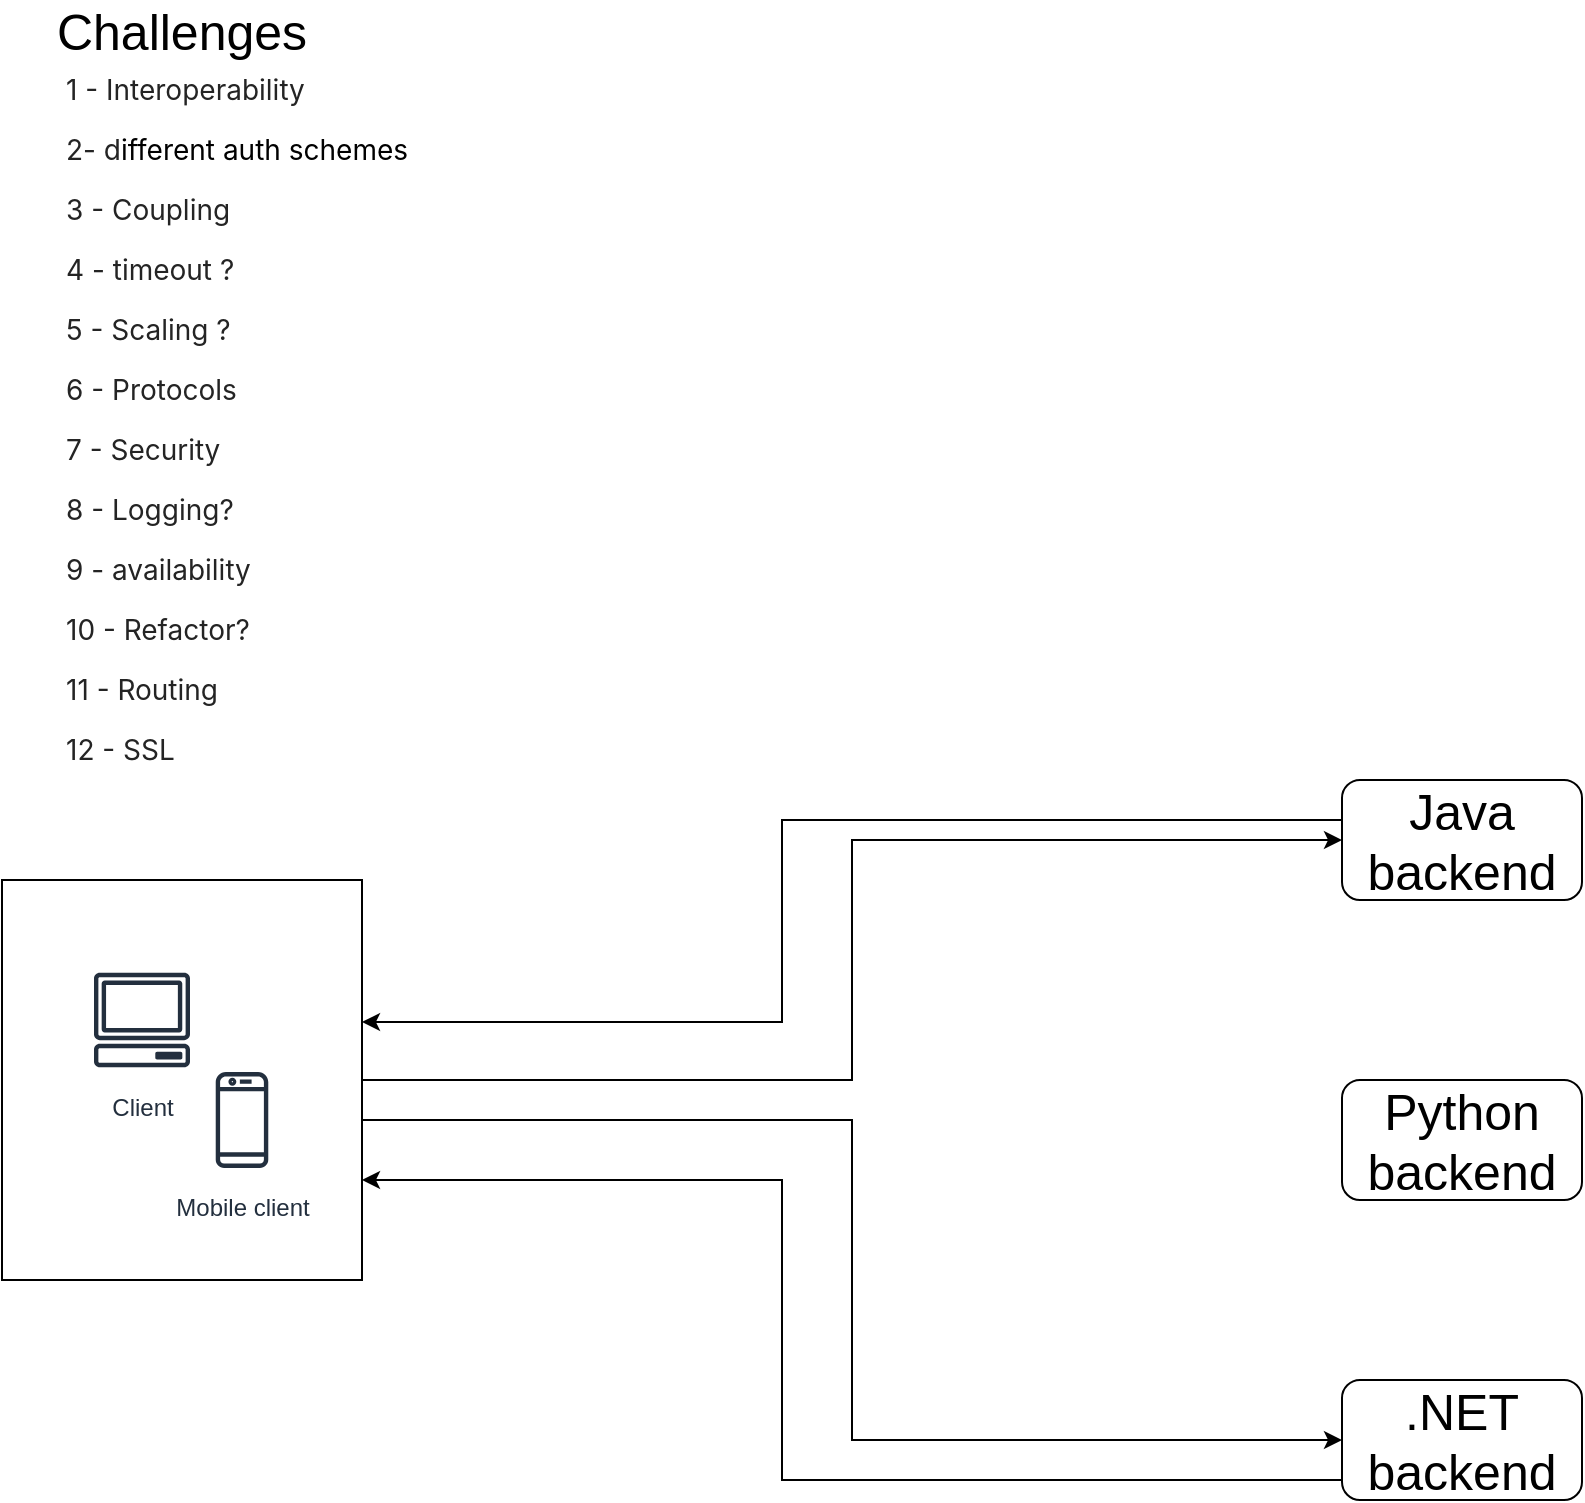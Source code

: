 <mxfile pages="6">
    <diagram id="n_CkvLJpwS5fgJJ462_s" name="Page-1">
        <mxGraphModel dx="1066" dy="1712" grid="1" gridSize="10" guides="1" tooltips="1" connect="1" arrows="1" fold="1" page="1" pageScale="1" pageWidth="850" pageHeight="1100" math="0" shadow="0">
            <root>
                <mxCell id="0"/>
                <mxCell id="1" parent="0"/>
                <mxCell id="RgC7e9XU-hddSOGAYbeP-3" style="edgeStyle=orthogonalEdgeStyle;rounded=0;orthogonalLoop=1;jettySize=auto;html=1;fontSize=25;" parent="1" source="vNuJrk4g4Ktshs3_nOTP-4" target="RgC7e9XU-hddSOGAYbeP-1" edge="1">
                    <mxGeometry relative="1" as="geometry">
                        <mxPoint x="670" y="330" as="targetPoint"/>
                    </mxGeometry>
                </mxCell>
                <mxCell id="RgC7e9XU-hddSOGAYbeP-4" style="edgeStyle=orthogonalEdgeStyle;rounded=0;orthogonalLoop=1;jettySize=auto;html=1;entryX=0;entryY=0.5;entryDx=0;entryDy=0;fontSize=25;" parent="1" source="vNuJrk4g4Ktshs3_nOTP-4" target="RgC7e9XU-hddSOGAYbeP-2" edge="1">
                    <mxGeometry relative="1" as="geometry">
                        <Array as="points">
                            <mxPoint x="435" y="470"/>
                            <mxPoint x="435" y="630"/>
                        </Array>
                    </mxGeometry>
                </mxCell>
                <mxCell id="vNuJrk4g4Ktshs3_nOTP-4" value="" style="rounded=0;whiteSpace=wrap;html=1;fontSize=20;" parent="1" vertex="1">
                    <mxGeometry x="10" y="350" width="180" height="200" as="geometry"/>
                </mxCell>
                <mxCell id="7guBYv3pXB49Cvr9zloR-1" value="Mobile client" style="sketch=0;outlineConnect=0;fontColor=#232F3E;gradientColor=none;strokeColor=#232F3E;fillColor=#ffffff;dashed=0;verticalLabelPosition=bottom;verticalAlign=top;align=center;html=1;fontSize=12;fontStyle=0;aspect=fixed;shape=mxgraph.aws4.resourceIcon;resIcon=mxgraph.aws4.mobile_client;" parent="1" vertex="1">
                    <mxGeometry x="100" y="440" width="60" height="60" as="geometry"/>
                </mxCell>
                <mxCell id="7guBYv3pXB49Cvr9zloR-2" value="Client" style="sketch=0;outlineConnect=0;fontColor=#232F3E;gradientColor=none;strokeColor=#232F3E;fillColor=#ffffff;dashed=0;verticalLabelPosition=bottom;verticalAlign=top;align=center;html=1;fontSize=12;fontStyle=0;aspect=fixed;shape=mxgraph.aws4.resourceIcon;resIcon=mxgraph.aws4.client;" parent="1" vertex="1">
                    <mxGeometry x="50" y="390" width="60" height="60" as="geometry"/>
                </mxCell>
                <mxCell id="RgC7e9XU-hddSOGAYbeP-5" style="edgeStyle=orthogonalEdgeStyle;rounded=0;orthogonalLoop=1;jettySize=auto;html=1;entryX=1;entryY=0.355;entryDx=0;entryDy=0;entryPerimeter=0;fontSize=25;" parent="1" source="RgC7e9XU-hddSOGAYbeP-1" target="vNuJrk4g4Ktshs3_nOTP-4" edge="1">
                    <mxGeometry relative="1" as="geometry">
                        <Array as="points">
                            <mxPoint x="400" y="320"/>
                            <mxPoint x="400" y="421"/>
                        </Array>
                    </mxGeometry>
                </mxCell>
                <mxCell id="RgC7e9XU-hddSOGAYbeP-1" value="&lt;font style=&quot;font-size: 25px;&quot;&gt;Java&lt;br&gt;backend&lt;/font&gt;" style="rounded=1;whiteSpace=wrap;html=1;" parent="1" vertex="1">
                    <mxGeometry x="680" y="300" width="120" height="60" as="geometry"/>
                </mxCell>
                <mxCell id="RgC7e9XU-hddSOGAYbeP-6" style="edgeStyle=orthogonalEdgeStyle;rounded=0;orthogonalLoop=1;jettySize=auto;html=1;entryX=1;entryY=0.75;entryDx=0;entryDy=0;fontSize=25;" parent="1" source="RgC7e9XU-hddSOGAYbeP-2" target="vNuJrk4g4Ktshs3_nOTP-4" edge="1">
                    <mxGeometry relative="1" as="geometry">
                        <Array as="points">
                            <mxPoint x="400" y="650"/>
                            <mxPoint x="400" y="500"/>
                        </Array>
                    </mxGeometry>
                </mxCell>
                <mxCell id="RgC7e9XU-hddSOGAYbeP-2" value="&lt;font style=&quot;font-size: 25px;&quot;&gt;.NET&lt;br&gt;backend&lt;/font&gt;" style="rounded=1;whiteSpace=wrap;html=1;" parent="1" vertex="1">
                    <mxGeometry x="680" y="600" width="120" height="60" as="geometry"/>
                </mxCell>
                <mxCell id="RgC7e9XU-hddSOGAYbeP-7" value="&lt;span style=&quot;color: rgb(36, 36, 36); font-family: -apple-system, BlinkMacSystemFont, &amp;quot;Segoe UI&amp;quot;, system-ui, &amp;quot;Apple Color Emoji&amp;quot;, &amp;quot;Segoe UI Emoji&amp;quot;, &amp;quot;Segoe UI Web&amp;quot;, sans-serif; font-size: 14px; background-color: rgb(255, 255, 255);&quot;&gt;1 - Interoperability&lt;br&gt;2- d&lt;/span&gt;&lt;span style=&quot;background-color: initial; font-family: -apple-system, BlinkMacSystemFont, &amp;quot;Segoe UI&amp;quot;, system-ui, &amp;quot;Apple Color Emoji&amp;quot;, &amp;quot;Segoe UI Emoji&amp;quot;, &amp;quot;Segoe UI Web&amp;quot;, sans-serif; font-size: 14px;&quot;&gt;ifferent auth schemes&amp;nbsp;&lt;br&gt;&lt;/span&gt;&lt;span style=&quot;color: rgb(36, 36, 36); font-family: -apple-system, BlinkMacSystemFont, &amp;quot;Segoe UI&amp;quot;, system-ui, &amp;quot;Apple Color Emoji&amp;quot;, &amp;quot;Segoe UI Emoji&amp;quot;, &amp;quot;Segoe UI Web&amp;quot;, sans-serif; font-size: 14px; background-color: rgb(255, 255, 255);&quot;&gt;3 - Coupling&lt;br&gt;4 - timeout ?&lt;br&gt;5 - Scaling ?&lt;br&gt;6 - Protocols&lt;br&gt;7 - Security&lt;br&gt;8 - Logging?&lt;br&gt;9 - availability&lt;br&gt;10 - Refactor?&lt;br&gt;11 - Routing&lt;br&gt;12 - SSL&amp;nbsp;&lt;br&gt;&lt;br&gt;&lt;/span&gt;" style="text;html=1;strokeColor=none;fillColor=none;align=left;verticalAlign=middle;whiteSpace=wrap;rounded=0;fontSize=25;" parent="1" vertex="1">
                    <mxGeometry x="40" y="-50" width="320" height="360" as="geometry"/>
                </mxCell>
                <mxCell id="RgC7e9XU-hddSOGAYbeP-8" value="Challenges" style="text;html=1;strokeColor=none;fillColor=none;align=center;verticalAlign=middle;whiteSpace=wrap;rounded=0;fontSize=25;" parent="1" vertex="1">
                    <mxGeometry x="70" y="-90" width="60" height="30" as="geometry"/>
                </mxCell>
                <mxCell id="RgC7e9XU-hddSOGAYbeP-9" value="Python&lt;br&gt;backend" style="rounded=1;whiteSpace=wrap;html=1;fontSize=25;" parent="1" vertex="1">
                    <mxGeometry x="680" y="450" width="120" height="60" as="geometry"/>
                </mxCell>
            </root>
        </mxGraphModel>
    </diagram>
    <diagram id="VmC_gWKua4YWhaURCvEe" name="Page-2">
        <mxGraphModel dx="817" dy="612" grid="1" gridSize="10" guides="1" tooltips="1" connect="1" arrows="1" fold="1" page="1" pageScale="1" pageWidth="850" pageHeight="1100" math="0" shadow="0">
            <root>
                <mxCell id="0"/>
                <mxCell id="1" parent="0"/>
                <mxCell id="LUA67IxY6zVVOQO_yjkY-1" style="edgeStyle=orthogonalEdgeStyle;rounded=0;orthogonalLoop=1;jettySize=auto;html=1;entryX=0;entryY=0.5;entryDx=0;entryDy=0;fontSize=25;" parent="1" source="Bya7wkuylD8PptncgJoG-1" target="Bya7wkuylD8PptncgJoG-4" edge="1">
                    <mxGeometry relative="1" as="geometry"/>
                </mxCell>
                <mxCell id="Bya7wkuylD8PptncgJoG-1" value="Client" style="rounded=0;whiteSpace=wrap;html=1;fontSize=25;" parent="1" vertex="1">
                    <mxGeometry x="70" y="410" width="120" height="60" as="geometry"/>
                </mxCell>
                <mxCell id="_ToJbP1sv4KquQ2Vkzzi-6" style="edgeStyle=orthogonalEdgeStyle;rounded=0;orthogonalLoop=1;jettySize=auto;html=1;entryX=1.003;entryY=0.41;entryDx=0;entryDy=0;entryPerimeter=0;fontSize=25;" parent="1" source="Bya7wkuylD8PptncgJoG-2" target="Bya7wkuylD8PptncgJoG-4" edge="1">
                    <mxGeometry relative="1" as="geometry">
                        <Array as="points">
                            <mxPoint x="570" y="350"/>
                            <mxPoint x="570" y="460"/>
                        </Array>
                    </mxGeometry>
                </mxCell>
                <mxCell id="Bya7wkuylD8PptncgJoG-2" value="Service A" style="rounded=1;whiteSpace=wrap;html=1;fontSize=25;" parent="1" vertex="1">
                    <mxGeometry x="650" y="310" width="120" height="60" as="geometry"/>
                </mxCell>
                <mxCell id="yHZay4-oKg_jci_iVTNI-2" style="edgeStyle=orthogonalEdgeStyle;rounded=0;orthogonalLoop=1;jettySize=auto;html=1;entryX=1.023;entryY=0.641;entryDx=0;entryDy=0;entryPerimeter=0;fontSize=25;" parent="1" source="Bya7wkuylD8PptncgJoG-3" target="Bya7wkuylD8PptncgJoG-4" edge="1">
                    <mxGeometry relative="1" as="geometry">
                        <Array as="points">
                            <mxPoint x="610" y="562"/>
                            <mxPoint x="610" y="562"/>
                        </Array>
                    </mxGeometry>
                </mxCell>
                <mxCell id="Bya7wkuylD8PptncgJoG-3" value="Service B" style="rounded=1;whiteSpace=wrap;html=1;fontSize=25;" parent="1" vertex="1">
                    <mxGeometry x="650" y="520" width="120" height="60" as="geometry"/>
                </mxCell>
                <mxCell id="LUA67IxY6zVVOQO_yjkY-4" style="edgeStyle=orthogonalEdgeStyle;rounded=0;orthogonalLoop=1;jettySize=auto;html=1;entryX=0.5;entryY=0;entryDx=0;entryDy=0;fontSize=25;" parent="1" source="Bya7wkuylD8PptncgJoG-4" target="LUA67IxY6zVVOQO_yjkY-3" edge="1">
                    <mxGeometry relative="1" as="geometry"/>
                </mxCell>
                <mxCell id="_ToJbP1sv4KquQ2Vkzzi-1" style="edgeStyle=orthogonalEdgeStyle;rounded=0;orthogonalLoop=1;jettySize=auto;html=1;entryX=0.5;entryY=1;entryDx=0;entryDy=0;fontSize=25;" parent="1" source="Bya7wkuylD8PptncgJoG-4" target="Bya7wkuylD8PptncgJoG-1" edge="1">
                    <mxGeometry relative="1" as="geometry">
                        <Array as="points">
                            <mxPoint x="130" y="540"/>
                        </Array>
                    </mxGeometry>
                </mxCell>
                <mxCell id="_ToJbP1sv4KquQ2Vkzzi-3" style="edgeStyle=orthogonalEdgeStyle;rounded=0;orthogonalLoop=1;jettySize=auto;html=1;entryX=0;entryY=0.5;entryDx=0;entryDy=0;fontSize=25;" parent="1" source="Bya7wkuylD8PptncgJoG-4" target="Bya7wkuylD8PptncgJoG-2" edge="1">
                    <mxGeometry relative="1" as="geometry">
                        <Array as="points">
                            <mxPoint x="560" y="440"/>
                            <mxPoint x="560" y="340"/>
                        </Array>
                    </mxGeometry>
                </mxCell>
                <mxCell id="_ToJbP1sv4KquQ2Vkzzi-4" style="edgeStyle=orthogonalEdgeStyle;rounded=0;orthogonalLoop=1;jettySize=auto;html=1;entryX=0;entryY=0.5;entryDx=0;entryDy=0;fontSize=25;" parent="1" source="Bya7wkuylD8PptncgJoG-4" target="Bya7wkuylD8PptncgJoG-3" edge="1">
                    <mxGeometry relative="1" as="geometry">
                        <Array as="points">
                            <mxPoint x="570" y="520"/>
                            <mxPoint x="570" y="550"/>
                        </Array>
                    </mxGeometry>
                </mxCell>
                <mxCell id="VH2LL-Mo50xLLQnpKled-2" style="edgeStyle=orthogonalEdgeStyle;rounded=0;orthogonalLoop=1;jettySize=auto;html=1;fontSize=25;" parent="1" source="Bya7wkuylD8PptncgJoG-4" target="VH2LL-Mo50xLLQnpKled-1" edge="1">
                    <mxGeometry relative="1" as="geometry"/>
                </mxCell>
                <mxCell id="Bya7wkuylD8PptncgJoG-4" value="" style="rounded=0;whiteSpace=wrap;html=1;fontSize=25;" parent="1" vertex="1">
                    <mxGeometry x="340" y="280" width="150" height="440" as="geometry"/>
                </mxCell>
                <mxCell id="LUA67IxY6zVVOQO_yjkY-2" value="SSL&lt;br&gt;Offloading" style="text;html=1;strokeColor=none;fillColor=none;align=center;verticalAlign=middle;whiteSpace=wrap;rounded=0;fontSize=25;" parent="1" vertex="1">
                    <mxGeometry x="210" y="330" width="60" height="30" as="geometry"/>
                </mxCell>
                <mxCell id="LUA67IxY6zVVOQO_yjkY-3" value="Logging" style="text;html=1;strokeColor=none;fillColor=none;align=center;verticalAlign=middle;whiteSpace=wrap;rounded=0;fontSize=25;" parent="1" vertex="1">
                    <mxGeometry x="250" y="760" width="90" height="30" as="geometry"/>
                </mxCell>
                <mxCell id="_ToJbP1sv4KquQ2Vkzzi-2" value="Response&lt;br&gt;caching" style="text;html=1;strokeColor=none;fillColor=none;align=center;verticalAlign=middle;whiteSpace=wrap;rounded=0;fontSize=25;" parent="1" vertex="1">
                    <mxGeometry x="190" y="560" width="60" height="30" as="geometry"/>
                </mxCell>
                <mxCell id="_ToJbP1sv4KquQ2Vkzzi-5" value="Routing" style="text;html=1;strokeColor=none;fillColor=none;align=center;verticalAlign=middle;whiteSpace=wrap;rounded=0;fontSize=25;" parent="1" vertex="1">
                    <mxGeometry x="520" y="300" width="110" height="30" as="geometry"/>
                </mxCell>
                <mxCell id="VH2LL-Mo50xLLQnpKled-1" value="Identity&lt;br&gt;provider" style="text;html=1;strokeColor=none;fillColor=none;align=center;verticalAlign=middle;whiteSpace=wrap;rounded=0;fontSize=25;" parent="1" vertex="1">
                    <mxGeometry x="350" y="90" width="110" height="60" as="geometry"/>
                </mxCell>
                <mxCell id="VH2LL-Mo50xLLQnpKled-3" value="Authentication" style="text;html=1;strokeColor=none;fillColor=none;align=center;verticalAlign=middle;whiteSpace=wrap;rounded=0;fontSize=25;" parent="1" vertex="1">
                    <mxGeometry x="470" y="200" width="60" height="30" as="geometry"/>
                </mxCell>
                <mxCell id="VH2LL-Mo50xLLQnpKled-5" value="API&lt;br&gt;gateway" style="text;html=1;strokeColor=none;fillColor=none;align=center;verticalAlign=middle;whiteSpace=wrap;rounded=0;fontSize=25;" parent="1" vertex="1">
                    <mxGeometry x="385" y="485" width="60" height="30" as="geometry"/>
                </mxCell>
                <mxCell id="yHZay4-oKg_jci_iVTNI-1" value="Service C" style="rounded=1;whiteSpace=wrap;html=1;fontSize=25;" parent="1" vertex="1">
                    <mxGeometry x="650" y="420" width="120" height="60" as="geometry"/>
                </mxCell>
            </root>
        </mxGraphModel>
    </diagram>
    <diagram id="4LaALeORXvaJ5u5JUXfv" name="Page-3">
        <mxGraphModel dx="817" dy="612" grid="1" gridSize="10" guides="1" tooltips="1" connect="1" arrows="1" fold="1" page="1" pageScale="1" pageWidth="850" pageHeight="1100" math="0" shadow="0">
            <root>
                <mxCell id="0"/>
                <mxCell id="1" parent="0"/>
                <mxCell id="FS7tIi85vNFTXQEx-V3D-12" style="edgeStyle=orthogonalEdgeStyle;rounded=0;orthogonalLoop=1;jettySize=auto;html=1;fontSize=25;" parent="1" source="FS7tIi85vNFTXQEx-V3D-1" target="FS7tIi85vNFTXQEx-V3D-5" edge="1">
                    <mxGeometry relative="1" as="geometry">
                        <Array as="points">
                            <mxPoint x="300" y="450"/>
                            <mxPoint x="300" y="325"/>
                        </Array>
                    </mxGeometry>
                </mxCell>
                <mxCell id="FS7tIi85vNFTXQEx-V3D-1" value="" style="rounded=0;whiteSpace=wrap;html=1;fontSize=20;" parent="1" vertex="1">
                    <mxGeometry x="10" y="350" width="180" height="200" as="geometry"/>
                </mxCell>
                <mxCell id="FS7tIi85vNFTXQEx-V3D-2" value="Mobile client" style="sketch=0;outlineConnect=0;fontColor=#232F3E;gradientColor=none;strokeColor=#232F3E;fillColor=#ffffff;dashed=0;verticalLabelPosition=bottom;verticalAlign=top;align=center;html=1;fontSize=12;fontStyle=0;aspect=fixed;shape=mxgraph.aws4.resourceIcon;resIcon=mxgraph.aws4.mobile_client;" parent="1" vertex="1">
                    <mxGeometry x="100" y="440" width="60" height="60" as="geometry"/>
                </mxCell>
                <mxCell id="FS7tIi85vNFTXQEx-V3D-3" value="Client" style="sketch=0;outlineConnect=0;fontColor=#232F3E;gradientColor=none;strokeColor=#232F3E;fillColor=#ffffff;dashed=0;verticalLabelPosition=bottom;verticalAlign=top;align=center;html=1;fontSize=12;fontStyle=0;aspect=fixed;shape=mxgraph.aws4.resourceIcon;resIcon=mxgraph.aws4.client;" parent="1" vertex="1">
                    <mxGeometry x="50" y="390" width="60" height="60" as="geometry"/>
                </mxCell>
                <mxCell id="FS7tIi85vNFTXQEx-V3D-17" style="edgeStyle=orthogonalEdgeStyle;rounded=0;orthogonalLoop=1;jettySize=auto;html=1;entryX=0;entryY=0.25;entryDx=0;entryDy=0;fontSize=25;" parent="1" source="FS7tIi85vNFTXQEx-V3D-5" target="FS7tIi85vNFTXQEx-V3D-16" edge="1">
                    <mxGeometry relative="1" as="geometry"/>
                </mxCell>
                <mxCell id="FS7tIi85vNFTXQEx-V3D-21" style="edgeStyle=orthogonalEdgeStyle;rounded=0;orthogonalLoop=1;jettySize=auto;html=1;entryX=0;entryY=0.25;entryDx=0;entryDy=0;fontSize=25;" parent="1" source="FS7tIi85vNFTXQEx-V3D-5" target="FS7tIi85vNFTXQEx-V3D-19" edge="1">
                    <mxGeometry relative="1" as="geometry">
                        <Array as="points">
                            <mxPoint x="690" y="370"/>
                            <mxPoint x="690" y="445"/>
                        </Array>
                    </mxGeometry>
                </mxCell>
                <mxCell id="FS7tIi85vNFTXQEx-V3D-5" value="API" style="rounded=0;whiteSpace=wrap;html=1;fontSize=25;" parent="1" vertex="1">
                    <mxGeometry x="510" y="270" width="120" height="110" as="geometry"/>
                </mxCell>
                <mxCell id="FS7tIi85vNFTXQEx-V3D-13" style="edgeStyle=orthogonalEdgeStyle;rounded=0;orthogonalLoop=1;jettySize=auto;html=1;entryX=1;entryY=0.75;entryDx=0;entryDy=0;fontSize=25;" parent="1" source="FS7tIi85vNFTXQEx-V3D-6" target="FS7tIi85vNFTXQEx-V3D-1" edge="1">
                    <mxGeometry relative="1" as="geometry">
                        <Array as="points">
                            <mxPoint x="570" y="470"/>
                            <mxPoint x="365" y="470"/>
                            <mxPoint x="365" y="500"/>
                        </Array>
                    </mxGeometry>
                </mxCell>
                <mxCell id="FS7tIi85vNFTXQEx-V3D-6" value="Main" style="text;html=1;strokeColor=none;fillColor=none;align=center;verticalAlign=middle;whiteSpace=wrap;rounded=0;fontSize=25;" parent="1" vertex="1">
                    <mxGeometry x="540" y="380" width="60" height="30" as="geometry"/>
                </mxCell>
                <mxCell id="FS7tIi85vNFTXQEx-V3D-7" value="" style="endArrow=none;html=1;rounded=0;fontSize=25;" parent="1" edge="1">
                    <mxGeometry width="50" height="50" relative="1" as="geometry">
                        <mxPoint x="530" y="350" as="sourcePoint"/>
                        <mxPoint x="610" y="350" as="targetPoint"/>
                    </mxGeometry>
                </mxCell>
                <mxCell id="FS7tIi85vNFTXQEx-V3D-8" value="" style="endArrow=none;html=1;rounded=0;fontSize=25;" parent="1" edge="1">
                    <mxGeometry width="50" height="50" relative="1" as="geometry">
                        <mxPoint x="530" y="360" as="sourcePoint"/>
                        <mxPoint x="610" y="360" as="targetPoint"/>
                    </mxGeometry>
                </mxCell>
                <mxCell id="FS7tIi85vNFTXQEx-V3D-9" value="" style="endArrow=none;html=1;rounded=0;fontSize=25;" parent="1" edge="1">
                    <mxGeometry width="50" height="50" relative="1" as="geometry">
                        <mxPoint x="530" y="370" as="sourcePoint"/>
                        <mxPoint x="610" y="370" as="targetPoint"/>
                    </mxGeometry>
                </mxCell>
                <mxCell id="FS7tIi85vNFTXQEx-V3D-10" value="" style="rounded=0;whiteSpace=wrap;html=1;fontSize=25;" parent="1" vertex="1">
                    <mxGeometry x="320" y="200" width="65" height="500" as="geometry"/>
                </mxCell>
                <mxCell id="FS7tIi85vNFTXQEx-V3D-11" value="API Management" style="text;html=1;strokeColor=none;fillColor=none;align=center;verticalAlign=middle;whiteSpace=wrap;rounded=0;fontSize=25;" parent="1" vertex="1">
                    <mxGeometry x="237.5" y="170" width="230" height="30" as="geometry"/>
                </mxCell>
                <mxCell id="FS7tIi85vNFTXQEx-V3D-14" value="front-end" style="text;html=1;strokeColor=none;fillColor=none;align=center;verticalAlign=middle;whiteSpace=wrap;rounded=0;fontSize=25;" parent="1" vertex="1">
                    <mxGeometry x="30" y="320" width="130" height="30" as="geometry"/>
                </mxCell>
                <mxCell id="FS7tIi85vNFTXQEx-V3D-15" value="back-end" style="text;html=1;strokeColor=none;fillColor=none;align=center;verticalAlign=middle;whiteSpace=wrap;rounded=0;fontSize=25;" parent="1" vertex="1">
                    <mxGeometry x="510" y="240" width="110" height="30" as="geometry"/>
                </mxCell>
                <mxCell id="FS7tIi85vNFTXQEx-V3D-18" style="edgeStyle=orthogonalEdgeStyle;rounded=0;orthogonalLoop=1;jettySize=auto;html=1;entryX=1;entryY=0.75;entryDx=0;entryDy=0;fontSize=25;" parent="1" source="FS7tIi85vNFTXQEx-V3D-16" target="FS7tIi85vNFTXQEx-V3D-5" edge="1">
                    <mxGeometry relative="1" as="geometry">
                        <Array as="points">
                            <mxPoint x="720" y="230"/>
                            <mxPoint x="720" y="353"/>
                        </Array>
                    </mxGeometry>
                </mxCell>
                <mxCell id="FS7tIi85vNFTXQEx-V3D-25" style="edgeStyle=orthogonalEdgeStyle;rounded=0;orthogonalLoop=1;jettySize=auto;html=1;entryX=0;entryY=0.25;entryDx=0;entryDy=0;fontSize=25;" parent="1" source="FS7tIi85vNFTXQEx-V3D-16" target="FS7tIi85vNFTXQEx-V3D-23" edge="1">
                    <mxGeometry relative="1" as="geometry"/>
                </mxCell>
                <mxCell id="FS7tIi85vNFTXQEx-V3D-16" value="Service A" style="rounded=0;whiteSpace=wrap;html=1;fontSize=25;" parent="1" vertex="1">
                    <mxGeometry x="750" y="200" width="120" height="60" as="geometry"/>
                </mxCell>
                <mxCell id="FS7tIi85vNFTXQEx-V3D-22" style="edgeStyle=orthogonalEdgeStyle;rounded=0;orthogonalLoop=1;jettySize=auto;html=1;entryX=1;entryY=1;entryDx=0;entryDy=0;fontSize=25;" parent="1" source="FS7tIi85vNFTXQEx-V3D-19" target="FS7tIi85vNFTXQEx-V3D-5" edge="1">
                    <mxGeometry relative="1" as="geometry"/>
                </mxCell>
                <mxCell id="FS7tIi85vNFTXQEx-V3D-27" style="edgeStyle=orthogonalEdgeStyle;rounded=0;orthogonalLoop=1;jettySize=auto;html=1;entryX=0.5;entryY=0;entryDx=0;entryDy=0;fontSize=25;" parent="1" source="FS7tIi85vNFTXQEx-V3D-19" target="FS7tIi85vNFTXQEx-V3D-24" edge="1">
                    <mxGeometry relative="1" as="geometry"/>
                </mxCell>
                <mxCell id="FS7tIi85vNFTXQEx-V3D-19" value="Service B" style="rounded=0;whiteSpace=wrap;html=1;fontSize=25;" parent="1" vertex="1">
                    <mxGeometry x="750" y="430" width="120" height="60" as="geometry"/>
                </mxCell>
                <mxCell id="FS7tIi85vNFTXQEx-V3D-26" style="edgeStyle=orthogonalEdgeStyle;rounded=0;orthogonalLoop=1;jettySize=auto;html=1;entryX=1;entryY=0.75;entryDx=0;entryDy=0;fontSize=25;" parent="1" source="FS7tIi85vNFTXQEx-V3D-23" target="FS7tIi85vNFTXQEx-V3D-16" edge="1">
                    <mxGeometry relative="1" as="geometry">
                        <Array as="points">
                            <mxPoint x="930" y="190"/>
                            <mxPoint x="930" y="245"/>
                        </Array>
                    </mxGeometry>
                </mxCell>
                <mxCell id="FS7tIi85vNFTXQEx-V3D-23" value="Service X" style="rounded=0;whiteSpace=wrap;html=1;fontSize=25;" parent="1" vertex="1">
                    <mxGeometry x="960" y="160" width="120" height="60" as="geometry"/>
                </mxCell>
                <mxCell id="FS7tIi85vNFTXQEx-V3D-28" style="edgeStyle=orthogonalEdgeStyle;rounded=0;orthogonalLoop=1;jettySize=auto;html=1;entryX=0.75;entryY=1;entryDx=0;entryDy=0;fontSize=25;" parent="1" source="FS7tIi85vNFTXQEx-V3D-24" target="FS7tIi85vNFTXQEx-V3D-19" edge="1">
                    <mxGeometry relative="1" as="geometry"/>
                </mxCell>
                <mxCell id="FS7tIi85vNFTXQEx-V3D-24" value="Service W" style="rounded=0;whiteSpace=wrap;html=1;fontSize=25;" parent="1" vertex="1">
                    <mxGeometry x="960" y="560" width="120" height="60" as="geometry"/>
                </mxCell>
                <mxCell id="FS7tIi85vNFTXQEx-V3D-29" value="&lt;p style=&quot;margin:0in;font-family:Calibri;font-size:18.0pt&quot;&gt;What could the possibility go wrong?&lt;br&gt;&lt;/p&gt;&lt;p style=&quot;margin: 0px;&quot;&gt;&lt;span style=&quot;background-color: initial;&quot;&gt;1 - tight coupling&lt;br&gt;2 - timeouts&lt;/span&gt;&lt;/p&gt;&lt;p style=&quot;margin: 0px;&quot;&gt;&lt;span style=&quot;background-color: initial;&quot;&gt;3 - dependency&lt;/span&gt;&lt;/p&gt;&lt;p style=&quot;margin: 0px;&quot;&gt;&lt;span style=&quot;background-color: initial;&quot;&gt;4 - no asynchronous&lt;/span&gt;&lt;/p&gt;&lt;p style=&quot;margin: 0px;&quot;&gt;&lt;span style=&quot;background-color: initial;&quot;&gt;5 - loose the request&lt;/span&gt;&lt;/p&gt;&lt;p style=&quot;margin: 0px;&quot;&gt;&lt;span style=&quot;background-color: initial;&quot;&gt;6 - scaling issues&lt;/span&gt;&lt;/p&gt;&lt;p style=&quot;margin: 0px;&quot;&gt;&lt;span style=&quot;background-color: initial;&quot;&gt;7 APIM not using Services (X and W)&lt;/span&gt;&lt;/p&gt;" style="text;html=1;strokeColor=none;fillColor=none;align=left;verticalAlign=middle;whiteSpace=wrap;rounded=0;fontSize=25;" parent="1" vertex="1">
                    <mxGeometry x="420" y="640" width="452.5" height="250" as="geometry"/>
                </mxCell>
            </root>
        </mxGraphModel>
    </diagram>
    <diagram id="8drq-XTX_hwoHFiKP4GT" name="Page-4">
        <mxGraphModel dx="817" dy="612" grid="1" gridSize="10" guides="1" tooltips="1" connect="1" arrows="1" fold="1" page="1" pageScale="1" pageWidth="850" pageHeight="1100" math="0" shadow="0">
            <root>
                <mxCell id="0"/>
                <mxCell id="1" parent="0"/>
                <mxCell id="uAw4-F6bw2LKOv5nomdm-11" style="edgeStyle=orthogonalEdgeStyle;rounded=0;orthogonalLoop=1;jettySize=auto;html=1;entryX=0;entryY=0.25;entryDx=0;entryDy=0;fontSize=25;" parent="1" source="uAw4-F6bw2LKOv5nomdm-1" target="uAw4-F6bw2LKOv5nomdm-5" edge="1">
                    <mxGeometry relative="1" as="geometry"/>
                </mxCell>
                <mxCell id="uAw4-F6bw2LKOv5nomdm-1" value="" style="rounded=0;whiteSpace=wrap;html=1;fontSize=20;" parent="1" vertex="1">
                    <mxGeometry x="10" y="350" width="180" height="200" as="geometry"/>
                </mxCell>
                <mxCell id="uAw4-F6bw2LKOv5nomdm-2" value="Mobile client" style="sketch=0;outlineConnect=0;fontColor=#232F3E;gradientColor=none;strokeColor=#232F3E;fillColor=#ffffff;dashed=0;verticalLabelPosition=bottom;verticalAlign=top;align=center;html=1;fontSize=12;fontStyle=0;aspect=fixed;shape=mxgraph.aws4.resourceIcon;resIcon=mxgraph.aws4.mobile_client;" parent="1" vertex="1">
                    <mxGeometry x="100" y="440" width="60" height="60" as="geometry"/>
                </mxCell>
                <mxCell id="uAw4-F6bw2LKOv5nomdm-3" value="Client" style="sketch=0;outlineConnect=0;fontColor=#232F3E;gradientColor=none;strokeColor=#232F3E;fillColor=#ffffff;dashed=0;verticalLabelPosition=bottom;verticalAlign=top;align=center;html=1;fontSize=12;fontStyle=0;aspect=fixed;shape=mxgraph.aws4.resourceIcon;resIcon=mxgraph.aws4.client;" parent="1" vertex="1">
                    <mxGeometry x="50" y="390" width="60" height="60" as="geometry"/>
                </mxCell>
                <mxCell id="uAw4-F6bw2LKOv5nomdm-4" value="front-end" style="text;html=1;strokeColor=none;fillColor=none;align=center;verticalAlign=middle;whiteSpace=wrap;rounded=0;fontSize=25;" parent="1" vertex="1">
                    <mxGeometry x="30" y="320" width="130" height="30" as="geometry"/>
                </mxCell>
                <mxCell id="uAw4-F6bw2LKOv5nomdm-10" style="edgeStyle=orthogonalEdgeStyle;rounded=0;orthogonalLoop=1;jettySize=auto;html=1;entryX=0;entryY=1;entryDx=0;entryDy=-15;entryPerimeter=0;fontSize=25;" parent="1" source="uAw4-F6bw2LKOv5nomdm-5" target="uAw4-F6bw2LKOv5nomdm-9" edge="1">
                    <mxGeometry relative="1" as="geometry"/>
                </mxCell>
                <mxCell id="uAw4-F6bw2LKOv5nomdm-12" style="edgeStyle=orthogonalEdgeStyle;rounded=0;orthogonalLoop=1;jettySize=auto;html=1;entryX=1;entryY=0.75;entryDx=0;entryDy=0;fontSize=25;" parent="1" source="uAw4-F6bw2LKOv5nomdm-5" target="uAw4-F6bw2LKOv5nomdm-1" edge="1">
                    <mxGeometry relative="1" as="geometry">
                        <Array as="points">
                            <mxPoint x="360" y="320"/>
                            <mxPoint x="360" y="500"/>
                        </Array>
                    </mxGeometry>
                </mxCell>
                <mxCell id="uAw4-F6bw2LKOv5nomdm-5" value="API" style="rounded=0;whiteSpace=wrap;html=1;fontSize=25;" parent="1" vertex="1">
                    <mxGeometry x="450" y="280" width="120" height="80" as="geometry"/>
                </mxCell>
                <mxCell id="uAw4-F6bw2LKOv5nomdm-6" value="" style="endArrow=none;html=1;rounded=0;fontSize=25;" parent="1" edge="1">
                    <mxGeometry width="50" height="50" relative="1" as="geometry">
                        <mxPoint x="465" y="329" as="sourcePoint"/>
                        <mxPoint x="535" y="329" as="targetPoint"/>
                    </mxGeometry>
                </mxCell>
                <mxCell id="uAw4-F6bw2LKOv5nomdm-7" value="" style="endArrow=none;html=1;rounded=0;fontSize=25;" parent="1" edge="1">
                    <mxGeometry width="50" height="50" relative="1" as="geometry">
                        <mxPoint x="475" y="339" as="sourcePoint"/>
                        <mxPoint x="545" y="339" as="targetPoint"/>
                    </mxGeometry>
                </mxCell>
                <mxCell id="uAw4-F6bw2LKOv5nomdm-8" value="" style="endArrow=none;html=1;rounded=0;fontSize=25;" parent="1" edge="1">
                    <mxGeometry width="50" height="50" relative="1" as="geometry">
                        <mxPoint x="485" y="349" as="sourcePoint"/>
                        <mxPoint x="555" y="349" as="targetPoint"/>
                    </mxGeometry>
                </mxCell>
                <mxCell id="uAw4-F6bw2LKOv5nomdm-9" value="Queue" style="shape=cylinder3;whiteSpace=wrap;html=1;boundedLbl=1;backgroundOutline=1;size=15;fontSize=25;direction=south;" parent="1" vertex="1">
                    <mxGeometry x="600" y="390" width="230" height="60" as="geometry"/>
                </mxCell>
                <mxCell id="uAw4-F6bw2LKOv5nomdm-13" value="We have received your order" style="text;html=1;strokeColor=none;fillColor=none;align=center;verticalAlign=middle;whiteSpace=wrap;rounded=0;fontSize=25;" parent="1" vertex="1">
                    <mxGeometry x="200" y="510" width="320" height="30" as="geometry"/>
                </mxCell>
            </root>
        </mxGraphModel>
    </diagram>
    <diagram id="Ei6kROiePzmXXg4u6VQA" name="ARB-48037">
        <mxGraphModel dx="1066" dy="612" grid="1" gridSize="10" guides="1" tooltips="1" connect="1" arrows="1" fold="1" page="1" pageScale="1" pageWidth="850" pageHeight="1100" math="0" shadow="0">
            <root>
                <mxCell id="0"/>
                <mxCell id="1" parent="0"/>
                <mxCell id="wfT5mYGK8Rr8FevRc3Xv-3" style="edgeStyle=orthogonalEdgeStyle;rounded=0;orthogonalLoop=1;jettySize=auto;html=1;entryX=0.016;entryY=0.406;entryDx=0;entryDy=0;entryPerimeter=0;" parent="1" source="ts9683Jhu5-45ItCYer3-1" target="wfT5mYGK8Rr8FevRc3Xv-2" edge="1">
                    <mxGeometry relative="1" as="geometry"/>
                </mxCell>
                <mxCell id="wfT5mYGK8Rr8FevRc3Xv-6" style="edgeStyle=orthogonalEdgeStyle;rounded=0;orthogonalLoop=1;jettySize=auto;html=1;" parent="1" source="ts9683Jhu5-45ItCYer3-1" target="wfT5mYGK8Rr8FevRc3Xv-5" edge="1">
                    <mxGeometry relative="1" as="geometry">
                        <Array as="points">
                            <mxPoint x="100" y="560"/>
                            <mxPoint x="592" y="560"/>
                        </Array>
                    </mxGeometry>
                </mxCell>
                <mxCell id="ts9683Jhu5-45ItCYer3-1" value="" style="rounded=0;whiteSpace=wrap;html=1;fontSize=20;" parent="1" vertex="1">
                    <mxGeometry x="10" y="350" width="180" height="200" as="geometry"/>
                </mxCell>
                <mxCell id="ts9683Jhu5-45ItCYer3-2" value="Mobile client" style="sketch=0;outlineConnect=0;fontColor=#232F3E;gradientColor=none;strokeColor=#232F3E;fillColor=#ffffff;dashed=0;verticalLabelPosition=bottom;verticalAlign=top;align=center;html=1;fontSize=12;fontStyle=0;aspect=fixed;shape=mxgraph.aws4.resourceIcon;resIcon=mxgraph.aws4.mobile_client;" parent="1" vertex="1">
                    <mxGeometry x="100" y="440" width="60" height="60" as="geometry"/>
                </mxCell>
                <mxCell id="ts9683Jhu5-45ItCYer3-3" value="Client" style="sketch=0;outlineConnect=0;fontColor=#232F3E;gradientColor=none;strokeColor=#232F3E;fillColor=#ffffff;dashed=0;verticalLabelPosition=bottom;verticalAlign=top;align=center;html=1;fontSize=12;fontStyle=0;aspect=fixed;shape=mxgraph.aws4.resourceIcon;resIcon=mxgraph.aws4.client;" parent="1" vertex="1">
                    <mxGeometry x="50" y="390" width="60" height="60" as="geometry"/>
                </mxCell>
                <mxCell id="wfT5mYGK8Rr8FevRc3Xv-4" style="edgeStyle=orthogonalEdgeStyle;rounded=0;orthogonalLoop=1;jettySize=auto;html=1;entryX=1;entryY=0.75;entryDx=0;entryDy=0;" parent="1" source="wfT5mYGK8Rr8FevRc3Xv-2" target="ts9683Jhu5-45ItCYer3-1" edge="1">
                    <mxGeometry relative="1" as="geometry">
                        <Array as="points">
                            <mxPoint x="440" y="302"/>
                            <mxPoint x="440" y="500"/>
                        </Array>
                    </mxGeometry>
                </mxCell>
                <mxCell id="wfT5mYGK8Rr8FevRc3Xv-2" value="Java back-end" style="aspect=fixed;html=1;points=[];align=center;image;fontSize=12;image=img/lib/azure2/app_services/App_Services.svg;" parent="1" vertex="1">
                    <mxGeometry x="570" y="270" width="64" height="64" as="geometry"/>
                </mxCell>
                <mxCell id="wfT5mYGK8Rr8FevRc3Xv-7" style="edgeStyle=orthogonalEdgeStyle;rounded=0;orthogonalLoop=1;jettySize=auto;html=1;entryX=0.25;entryY=1;entryDx=0;entryDy=0;" parent="1" source="wfT5mYGK8Rr8FevRc3Xv-5" target="ts9683Jhu5-45ItCYer3-1" edge="1">
                    <mxGeometry relative="1" as="geometry"/>
                </mxCell>
                <mxCell id="wfT5mYGK8Rr8FevRc3Xv-5" value=".NET back-end" style="aspect=fixed;html=1;points=[];align=center;image;fontSize=12;image=img/lib/azure2/app_services/App_Services.svg;" parent="1" vertex="1">
                    <mxGeometry x="560" y="600" width="64" height="64" as="geometry"/>
                </mxCell>
                <mxCell id="wfT5mYGK8Rr8FevRc3Xv-9" style="edgeStyle=orthogonalEdgeStyle;rounded=0;orthogonalLoop=1;jettySize=auto;html=1;entryX=0.5;entryY=0;entryDx=0;entryDy=0;" parent="1" source="wfT5mYGK8Rr8FevRc3Xv-8" target="ts9683Jhu5-45ItCYer3-1" edge="1">
                    <mxGeometry relative="1" as="geometry"/>
                </mxCell>
                <mxCell id="wfT5mYGK8Rr8FevRc3Xv-10" style="edgeStyle=orthogonalEdgeStyle;rounded=0;orthogonalLoop=1;jettySize=auto;html=1;entryX=0.75;entryY=0;entryDx=0;entryDy=0;" parent="1" source="wfT5mYGK8Rr8FevRc3Xv-8" target="ts9683Jhu5-45ItCYer3-1" edge="1">
                    <mxGeometry relative="1" as="geometry">
                        <Array as="points">
                            <mxPoint x="592" y="170"/>
                            <mxPoint x="145" y="170"/>
                        </Array>
                    </mxGeometry>
                </mxCell>
                <mxCell id="wfT5mYGK8Rr8FevRc3Xv-8" value="Python back-end" style="aspect=fixed;html=1;points=[];align=center;image;fontSize=12;image=img/lib/azure2/app_services/App_Services.svg;" parent="1" vertex="1">
                    <mxGeometry x="560" y="80" width="64" height="64" as="geometry"/>
                </mxCell>
                <mxCell id="wfT5mYGK8Rr8FevRc3Xv-11" value="What are the potential issues and challenges in this scenario?&lt;br&gt;&lt;br&gt;- security&lt;br&gt;- transaction sync&lt;br&gt;- performance delay&lt;br&gt;- Authentication and authorization&lt;br&gt;- multiple protocal&lt;br&gt;- monitoring and throttling" style="text;html=1;strokeColor=none;fillColor=none;align=left;verticalAlign=middle;whiteSpace=wrap;rounded=0;" parent="1" vertex="1">
                    <mxGeometry x="50" y="710" width="670" height="190" as="geometry"/>
                </mxCell>
            </root>
        </mxGraphModel>
    </diagram>
    <diagram id="NW4wVa-r8jjDr4xzkYSM" name="ARB-48037">
        <mxGraphModel dx="1066" dy="612" grid="1" gridSize="10" guides="1" tooltips="1" connect="1" arrows="1" fold="1" page="1" pageScale="1" pageWidth="850" pageHeight="1100" math="0" shadow="0">
            <root>
                <mxCell id="0"/>
                <mxCell id="1" parent="0"/>
                <mxCell id="tPjAk0IMU9EOqyy26svJ-12" style="edgeStyle=orthogonalEdgeStyle;rounded=0;orthogonalLoop=1;jettySize=auto;html=1;entryX=0.25;entryY=1;entryDx=0;entryDy=0;fontSize=21;" parent="1" source="tPjAk0IMU9EOqyy26svJ-1" target="tPjAk0IMU9EOqyy26svJ-10" edge="1">
                    <mxGeometry relative="1" as="geometry"/>
                </mxCell>
                <mxCell id="tPjAk0IMU9EOqyy26svJ-1" value="" style="rounded=0;whiteSpace=wrap;html=1;fontSize=20;" parent="1" vertex="1">
                    <mxGeometry x="10" y="350" width="180" height="200" as="geometry"/>
                </mxCell>
                <mxCell id="tPjAk0IMU9EOqyy26svJ-2" value="Mobile client" style="sketch=0;outlineConnect=0;fontColor=#232F3E;gradientColor=none;strokeColor=#232F3E;fillColor=#ffffff;dashed=0;verticalLabelPosition=bottom;verticalAlign=top;align=center;html=1;fontSize=12;fontStyle=0;aspect=fixed;shape=mxgraph.aws4.resourceIcon;resIcon=mxgraph.aws4.mobile_client;" parent="1" vertex="1">
                    <mxGeometry x="100" y="440" width="60" height="60" as="geometry"/>
                </mxCell>
                <mxCell id="tPjAk0IMU9EOqyy26svJ-3" value="Client" style="sketch=0;outlineConnect=0;fontColor=#232F3E;gradientColor=none;strokeColor=#232F3E;fillColor=#ffffff;dashed=0;verticalLabelPosition=bottom;verticalAlign=top;align=center;html=1;fontSize=12;fontStyle=0;aspect=fixed;shape=mxgraph.aws4.resourceIcon;resIcon=mxgraph.aws4.client;" parent="1" vertex="1">
                    <mxGeometry x="50" y="390" width="60" height="60" as="geometry"/>
                </mxCell>
                <mxCell id="tPjAk0IMU9EOqyy26svJ-4" value="front-end" style="text;html=1;strokeColor=none;fillColor=none;align=center;verticalAlign=middle;whiteSpace=wrap;rounded=0;fontSize=25;" parent="1" vertex="1">
                    <mxGeometry x="30" y="320" width="130" height="30" as="geometry"/>
                </mxCell>
                <mxCell id="tPjAk0IMU9EOqyy26svJ-14" style="edgeStyle=orthogonalEdgeStyle;rounded=0;orthogonalLoop=1;jettySize=auto;html=1;entryX=0.324;entryY=-0.067;entryDx=0;entryDy=0;entryPerimeter=0;fontSize=21;" parent="1" source="tPjAk0IMU9EOqyy26svJ-5" target="tPjAk0IMU9EOqyy26svJ-10" edge="1">
                    <mxGeometry relative="1" as="geometry"/>
                </mxCell>
                <mxCell id="tPjAk0IMU9EOqyy26svJ-21" style="edgeStyle=orthogonalEdgeStyle;rounded=0;orthogonalLoop=1;jettySize=auto;html=1;entryX=0;entryY=0.5;entryDx=0;entryDy=0;fontSize=21;" parent="1" source="tPjAk0IMU9EOqyy26svJ-5" target="tPjAk0IMU9EOqyy26svJ-16" edge="1">
                    <mxGeometry relative="1" as="geometry"/>
                </mxCell>
                <mxCell id="tPjAk0IMU9EOqyy26svJ-24" style="edgeStyle=orthogonalEdgeStyle;rounded=0;orthogonalLoop=1;jettySize=auto;html=1;entryX=0;entryY=0.5;entryDx=0;entryDy=0;fontSize=21;" parent="1" source="tPjAk0IMU9EOqyy26svJ-5" target="tPjAk0IMU9EOqyy26svJ-23" edge="1">
                    <mxGeometry relative="1" as="geometry">
                        <Array as="points">
                            <mxPoint x="725" y="450"/>
                            <mxPoint x="725" y="530"/>
                        </Array>
                    </mxGeometry>
                </mxCell>
                <mxCell id="tPjAk0IMU9EOqyy26svJ-5" value="&lt;font style=&quot;font-size: 21px;&quot;&gt;main&lt;br&gt;API&lt;/font&gt;" style="rounded=0;whiteSpace=wrap;html=1;" parent="1" vertex="1">
                    <mxGeometry x="540" y="320" width="120" height="130" as="geometry"/>
                </mxCell>
                <mxCell id="tPjAk0IMU9EOqyy26svJ-6" value="" style="endArrow=none;html=1;rounded=0;fontSize=21;" parent="1" edge="1">
                    <mxGeometry width="50" height="50" relative="1" as="geometry">
                        <mxPoint x="550" y="419" as="sourcePoint"/>
                        <mxPoint x="630" y="419" as="targetPoint"/>
                    </mxGeometry>
                </mxCell>
                <mxCell id="tPjAk0IMU9EOqyy26svJ-7" value="" style="endArrow=none;html=1;rounded=0;fontSize=21;" parent="1" edge="1">
                    <mxGeometry width="50" height="50" relative="1" as="geometry">
                        <mxPoint x="560" y="429" as="sourcePoint"/>
                        <mxPoint x="640" y="429" as="targetPoint"/>
                    </mxGeometry>
                </mxCell>
                <mxCell id="tPjAk0IMU9EOqyy26svJ-8" value="" style="endArrow=none;html=1;rounded=0;fontSize=21;" parent="1" edge="1">
                    <mxGeometry width="50" height="50" relative="1" as="geometry">
                        <mxPoint x="570" y="439" as="sourcePoint"/>
                        <mxPoint x="650" y="439" as="targetPoint"/>
                    </mxGeometry>
                </mxCell>
                <mxCell id="tPjAk0IMU9EOqyy26svJ-13" style="edgeStyle=orthogonalEdgeStyle;rounded=0;orthogonalLoop=1;jettySize=auto;html=1;entryX=0;entryY=0.25;entryDx=0;entryDy=0;fontSize=21;" parent="1" source="tPjAk0IMU9EOqyy26svJ-10" target="tPjAk0IMU9EOqyy26svJ-5" edge="1">
                    <mxGeometry relative="1" as="geometry">
                        <Array as="points">
                            <mxPoint x="455" y="360"/>
                            <mxPoint x="455" y="353"/>
                        </Array>
                    </mxGeometry>
                </mxCell>
                <mxCell id="tPjAk0IMU9EOqyy26svJ-15" style="edgeStyle=orthogonalEdgeStyle;rounded=0;orthogonalLoop=1;jettySize=auto;html=1;entryX=1;entryY=0.75;entryDx=0;entryDy=0;fontSize=21;" parent="1" source="tPjAk0IMU9EOqyy26svJ-10" target="tPjAk0IMU9EOqyy26svJ-1" edge="1">
                    <mxGeometry relative="1" as="geometry"/>
                </mxCell>
                <mxCell id="tPjAk0IMU9EOqyy26svJ-10" value="" style="rounded=0;whiteSpace=wrap;html=1;fontSize=21;direction=south;" parent="1" vertex="1">
                    <mxGeometry x="310" y="240" width="60" height="490" as="geometry"/>
                </mxCell>
                <mxCell id="tPjAk0IMU9EOqyy26svJ-11" value="APIM" style="text;html=1;strokeColor=none;fillColor=none;align=center;verticalAlign=middle;whiteSpace=wrap;rounded=0;fontSize=21;" parent="1" vertex="1">
                    <mxGeometry x="310" y="150" width="60" height="30" as="geometry"/>
                </mxCell>
                <mxCell id="tPjAk0IMU9EOqyy26svJ-22" style="edgeStyle=orthogonalEdgeStyle;rounded=0;orthogonalLoop=1;jettySize=auto;html=1;entryX=1;entryY=0.75;entryDx=0;entryDy=0;fontSize=21;" parent="1" source="tPjAk0IMU9EOqyy26svJ-16" target="tPjAk0IMU9EOqyy26svJ-5" edge="1">
                    <mxGeometry relative="1" as="geometry">
                        <Array as="points">
                            <mxPoint x="760" y="260"/>
                            <mxPoint x="760" y="418"/>
                        </Array>
                    </mxGeometry>
                </mxCell>
                <mxCell id="tPjAk0IMU9EOqyy26svJ-27" style="edgeStyle=orthogonalEdgeStyle;rounded=0;orthogonalLoop=1;jettySize=auto;html=1;entryX=0;entryY=0.5;entryDx=0;entryDy=0;fontSize=21;" parent="1" source="tPjAk0IMU9EOqyy26svJ-16" target="tPjAk0IMU9EOqyy26svJ-26" edge="1">
                    <mxGeometry relative="1" as="geometry"/>
                </mxCell>
                <mxCell id="tPjAk0IMU9EOqyy26svJ-16" value="Service-A" style="rounded=1;whiteSpace=wrap;html=1;fontSize=21;" parent="1" vertex="1">
                    <mxGeometry x="800" y="210" width="120" height="60" as="geometry"/>
                </mxCell>
                <mxCell id="tPjAk0IMU9EOqyy26svJ-25" style="edgeStyle=orthogonalEdgeStyle;rounded=0;orthogonalLoop=1;jettySize=auto;html=1;entryX=0.5;entryY=1;entryDx=0;entryDy=0;fontSize=21;" parent="1" source="tPjAk0IMU9EOqyy26svJ-23" target="tPjAk0IMU9EOqyy26svJ-5" edge="1">
                    <mxGeometry relative="1" as="geometry">
                        <Array as="points">
                            <mxPoint x="600" y="550"/>
                        </Array>
                    </mxGeometry>
                </mxCell>
                <mxCell id="tPjAk0IMU9EOqyy26svJ-23" value="Service-B" style="rounded=1;whiteSpace=wrap;html=1;fontSize=21;" parent="1" vertex="1">
                    <mxGeometry x="790" y="500" width="120" height="60" as="geometry"/>
                </mxCell>
                <mxCell id="tPjAk0IMU9EOqyy26svJ-28" style="edgeStyle=orthogonalEdgeStyle;rounded=0;orthogonalLoop=1;jettySize=auto;html=1;entryX=1;entryY=0.75;entryDx=0;entryDy=0;fontSize=21;" parent="1" source="tPjAk0IMU9EOqyy26svJ-26" target="tPjAk0IMU9EOqyy26svJ-16" edge="1">
                    <mxGeometry relative="1" as="geometry">
                        <Array as="points">
                            <mxPoint x="1000" y="100"/>
                            <mxPoint x="1000" y="255"/>
                        </Array>
                    </mxGeometry>
                </mxCell>
                <mxCell id="tPjAk0IMU9EOqyy26svJ-26" value="Service-C" style="rounded=1;whiteSpace=wrap;html=1;fontSize=21;" parent="1" vertex="1">
                    <mxGeometry x="1020" y="70" width="120" height="60" as="geometry"/>
                </mxCell>
                <mxCell id="tPjAk0IMU9EOqyy26svJ-29" value="&lt;span style=&quot;font-weight:bold&quot;&gt;What could possibly go wrong?&lt;/span&gt;" style="text;html=1;strokeColor=none;fillColor=none;align=center;verticalAlign=middle;whiteSpace=wrap;rounded=0;fontSize=21;" parent="1" vertex="1">
                    <mxGeometry x="350" y="10" width="390" height="30" as="geometry"/>
                </mxCell>
                <mxCell id="tPjAk0IMU9EOqyy26svJ-31" value="1. multiple point of failure&lt;br&gt;2. security compromise&lt;br&gt;3. data loss&lt;br&gt;4. latency&lt;br&gt;5. timeout&lt;br&gt;6. monolitic design" style="text;html=1;strokeColor=none;fillColor=none;align=left;verticalAlign=middle;whiteSpace=wrap;rounded=0;fontSize=21;" parent="1" vertex="1">
                    <mxGeometry x="445" y="50" width="345" height="150" as="geometry"/>
                </mxCell>
                <mxCell id="tPjAk0IMU9EOqyy26svJ-37" style="edgeStyle=orthogonalEdgeStyle;rounded=0;orthogonalLoop=1;jettySize=auto;html=1;entryX=0;entryY=1;entryDx=0;entryDy=-15;entryPerimeter=0;fontSize=21;" parent="1" source="tPjAk0IMU9EOqyy26svJ-32" target="tPjAk0IMU9EOqyy26svJ-36" edge="1">
                    <mxGeometry relative="1" as="geometry"/>
                </mxCell>
                <mxCell id="tPjAk0IMU9EOqyy26svJ-32" value="" style="rounded=0;whiteSpace=wrap;html=1;fontSize=20;" parent="1" vertex="1">
                    <mxGeometry x="50" y="1040" width="180" height="200" as="geometry"/>
                </mxCell>
                <mxCell id="tPjAk0IMU9EOqyy26svJ-33" value="Mobile client" style="sketch=0;outlineConnect=0;fontColor=#232F3E;gradientColor=none;strokeColor=#232F3E;fillColor=#ffffff;dashed=0;verticalLabelPosition=bottom;verticalAlign=top;align=center;html=1;fontSize=12;fontStyle=0;aspect=fixed;shape=mxgraph.aws4.resourceIcon;resIcon=mxgraph.aws4.mobile_client;" parent="1" vertex="1">
                    <mxGeometry x="140" y="1130" width="60" height="60" as="geometry"/>
                </mxCell>
                <mxCell id="tPjAk0IMU9EOqyy26svJ-34" value="Client" style="sketch=0;outlineConnect=0;fontColor=#232F3E;gradientColor=none;strokeColor=#232F3E;fillColor=#ffffff;dashed=0;verticalLabelPosition=bottom;verticalAlign=top;align=center;html=1;fontSize=12;fontStyle=0;aspect=fixed;shape=mxgraph.aws4.resourceIcon;resIcon=mxgraph.aws4.client;" parent="1" vertex="1">
                    <mxGeometry x="90" y="1080" width="60" height="60" as="geometry"/>
                </mxCell>
                <mxCell id="tPjAk0IMU9EOqyy26svJ-35" value="front-end" style="text;html=1;strokeColor=none;fillColor=none;align=center;verticalAlign=middle;whiteSpace=wrap;rounded=0;fontSize=25;" parent="1" vertex="1">
                    <mxGeometry x="70" y="1010" width="130" height="30" as="geometry"/>
                </mxCell>
                <mxCell id="tPjAk0IMU9EOqyy26svJ-36" value="" style="shape=cylinder3;whiteSpace=wrap;html=1;boundedLbl=1;backgroundOutline=1;size=15;fontSize=21;rotation=89;" parent="1" vertex="1">
                    <mxGeometry x="530" y="880" width="60" height="431.57" as="geometry"/>
                </mxCell>
                <mxCell id="tPjAk0IMU9EOqyy26svJ-39" style="edgeStyle=orthogonalEdgeStyle;rounded=0;orthogonalLoop=1;jettySize=auto;html=1;entryX=0;entryY=0;entryDx=0;entryDy=15;entryPerimeter=0;fontSize=21;" parent="1" source="tPjAk0IMU9EOqyy26svJ-38" target="tPjAk0IMU9EOqyy26svJ-36" edge="1">
                    <mxGeometry relative="1" as="geometry"/>
                </mxCell>
                <mxCell id="tPjAk0IMU9EOqyy26svJ-38" value="" style="rounded=1;whiteSpace=wrap;html=1;fontSize=21;" parent="1" vertex="1">
                    <mxGeometry x="960" y="1050" width="120" height="60" as="geometry"/>
                </mxCell>
            </root>
        </mxGraphModel>
    </diagram>
    <diagram id="5oK_sgCOsqYGFOlo5jsp" name="ARB-48091-WebApp">
        <mxGraphModel dx="817" dy="612" grid="1" gridSize="10" guides="1" tooltips="1" connect="1" arrows="1" fold="1" page="1" pageScale="1" pageWidth="850" pageHeight="1100" math="0" shadow="0">
            <root>
                <mxCell id="0"/>
                <mxCell id="1" parent="0"/>
                <mxCell id="XZaF6ZuN328kpRNNPQc_-7" style="edgeStyle=none;html=1;" parent="1" source="XZaF6ZuN328kpRNNPQc_-1" target="XZaF6ZuN328kpRNNPQc_-5" edge="1">
                    <mxGeometry relative="1" as="geometry"/>
                </mxCell>
                <mxCell id="XZaF6ZuN328kpRNNPQc_-1" value="Java App" style="aspect=fixed;html=1;points=[];align=center;image;fontSize=12;image=img/lib/azure2/app_services/App_Services.svg;" parent="1" vertex="1">
                    <mxGeometry x="520" y="150" width="140" height="140" as="geometry"/>
                </mxCell>
                <mxCell id="XZaF6ZuN328kpRNNPQc_-8" style="edgeStyle=none;html=1;" parent="1" source="XZaF6ZuN328kpRNNPQc_-2" edge="1">
                    <mxGeometry relative="1" as="geometry">
                        <mxPoint x="270" y="410" as="targetPoint"/>
                    </mxGeometry>
                </mxCell>
                <mxCell id="XZaF6ZuN328kpRNNPQc_-2" value=".NET App" style="aspect=fixed;html=1;points=[];align=center;image;fontSize=12;image=img/lib/azure2/app_services/App_Services.svg;" parent="1" vertex="1">
                    <mxGeometry x="520" y="330" width="140" height="140" as="geometry"/>
                </mxCell>
                <mxCell id="XZaF6ZuN328kpRNNPQc_-9" style="edgeStyle=none;html=1;" parent="1" source="XZaF6ZuN328kpRNNPQc_-3" edge="1">
                    <mxGeometry relative="1" as="geometry">
                        <mxPoint x="270" y="450" as="targetPoint"/>
                    </mxGeometry>
                </mxCell>
                <mxCell id="XZaF6ZuN328kpRNNPQc_-3" value="Python App" style="aspect=fixed;html=1;points=[];align=center;image;fontSize=12;image=img/lib/azure2/app_services/App_Services.svg;" parent="1" vertex="1">
                    <mxGeometry x="520" y="510" width="140" height="140" as="geometry"/>
                </mxCell>
                <mxCell id="XZaF6ZuN328kpRNNPQc_-4" value="Compute (vCPU and Memory)&lt;br&gt;Storage&lt;br&gt;Networking&lt;br&gt;" style="text;html=1;strokeColor=none;fillColor=none;align=left;verticalAlign=middle;whiteSpace=wrap;rounded=0;" parent="1" vertex="1">
                    <mxGeometry x="90" y="100" width="180" height="60" as="geometry"/>
                </mxCell>
                <mxCell id="XZaF6ZuN328kpRNNPQc_-5" value="App Service Plan" style="aspect=fixed;html=1;points=[];align=center;image;fontSize=12;image=img/lib/azure2/app_services/App_Service_Plans.svg;" parent="1" vertex="1">
                    <mxGeometry x="95" y="300" width="170" height="170" as="geometry"/>
                </mxCell>
                <mxCell id="XZaF6ZuN328kpRNNPQc_-6" value="Compute resources" style="text;html=1;strokeColor=none;fillColor=none;align=center;verticalAlign=middle;whiteSpace=wrap;rounded=0;" parent="1" vertex="1">
                    <mxGeometry x="200" y="160" width="60" height="30" as="geometry"/>
                </mxCell>
            </root>
        </mxGraphModel>
    </diagram>
    <diagram id="Dw7j5SUWdPuexAAMertO" name="ARB-48091-APIM">
        <mxGraphModel dx="888" dy="510" grid="1" gridSize="10" guides="1" tooltips="1" connect="1" arrows="1" fold="1" page="1" pageScale="1" pageWidth="850" pageHeight="1100" math="0" shadow="0">
            <root>
                <mxCell id="0"/>
                <mxCell id="1" parent="0"/>
                <mxCell id="sJEnTBM5P1r1t7iUzBGy-5" style="edgeStyle=none;html=1;entryX=0;entryY=0.5;entryDx=0;entryDy=0;" edge="1" parent="1" source="sJEnTBM5P1r1t7iUzBGy-1" target="sJEnTBM5P1r1t7iUzBGy-4">
                    <mxGeometry relative="1" as="geometry"/>
                </mxCell>
                <mxCell id="sJEnTBM5P1r1t7iUzBGy-8" style="edgeStyle=none;html=1;entryX=0;entryY=0.25;entryDx=0;entryDy=0;" edge="1" parent="1" source="sJEnTBM5P1r1t7iUzBGy-1" target="sJEnTBM5P1r1t7iUzBGy-7">
                    <mxGeometry relative="1" as="geometry"/>
                </mxCell>
                <mxCell id="sJEnTBM5P1r1t7iUzBGy-1" value="" style="rounded=0;whiteSpace=wrap;html=1;fontSize=20;" vertex="1" parent="1">
                    <mxGeometry x="10" y="350" width="180" height="200" as="geometry"/>
                </mxCell>
                <mxCell id="sJEnTBM5P1r1t7iUzBGy-2" value="Mobile client" style="sketch=0;outlineConnect=0;fontColor=#232F3E;gradientColor=none;strokeColor=#232F3E;fillColor=#ffffff;dashed=0;verticalLabelPosition=bottom;verticalAlign=top;align=center;html=1;fontSize=12;fontStyle=0;aspect=fixed;shape=mxgraph.aws4.resourceIcon;resIcon=mxgraph.aws4.mobile_client;" vertex="1" parent="1">
                    <mxGeometry x="100" y="440" width="60" height="60" as="geometry"/>
                </mxCell>
                <mxCell id="sJEnTBM5P1r1t7iUzBGy-3" value="Client" style="sketch=0;outlineConnect=0;fontColor=#232F3E;gradientColor=none;strokeColor=#232F3E;fillColor=#ffffff;dashed=0;verticalLabelPosition=bottom;verticalAlign=top;align=center;html=1;fontSize=12;fontStyle=0;aspect=fixed;shape=mxgraph.aws4.resourceIcon;resIcon=mxgraph.aws4.client;" vertex="1" parent="1">
                    <mxGeometry x="50" y="390" width="60" height="60" as="geometry"/>
                </mxCell>
                <mxCell id="sJEnTBM5P1r1t7iUzBGy-6" style="edgeStyle=none;html=1;entryX=1;entryY=0.5;entryDx=0;entryDy=0;" edge="1" parent="1" source="sJEnTBM5P1r1t7iUzBGy-4" target="sJEnTBM5P1r1t7iUzBGy-1">
                    <mxGeometry relative="1" as="geometry"/>
                </mxCell>
                <mxCell id="sJEnTBM5P1r1t7iUzBGy-4" value="Java&lt;br&gt;back-end" style="rounded=0;whiteSpace=wrap;html=1;" vertex="1" parent="1">
                    <mxGeometry x="470" y="280" width="120" height="60" as="geometry"/>
                </mxCell>
                <mxCell id="sJEnTBM5P1r1t7iUzBGy-9" style="edgeStyle=none;html=1;entryX=1;entryY=0.75;entryDx=0;entryDy=0;" edge="1" parent="1" source="sJEnTBM5P1r1t7iUzBGy-7" target="sJEnTBM5P1r1t7iUzBGy-1">
                    <mxGeometry relative="1" as="geometry"/>
                </mxCell>
                <mxCell id="sJEnTBM5P1r1t7iUzBGy-7" value=".NET&lt;br&gt;back-end" style="rounded=0;whiteSpace=wrap;html=1;" vertex="1" parent="1">
                    <mxGeometry x="470" y="540" width="120" height="60" as="geometry"/>
                </mxCell>
                <mxCell id="sJEnTBM5P1r1t7iUzBGy-10" value="What are the potential issues and challenges in this scenario?&lt;br&gt;- Data dependency between back ends&lt;br&gt;- security&lt;br&gt;- compatibility issues&lt;br&gt;- consistent&lt;br&gt;- maintainnability&lt;br&gt;- versioning" style="text;html=1;strokeColor=none;fillColor=none;align=left;verticalAlign=middle;whiteSpace=wrap;rounded=0;" vertex="1" parent="1">
                    <mxGeometry x="10" y="100" width="730" height="90" as="geometry"/>
                </mxCell>
            </root>
        </mxGraphModel>
    </diagram>
    <diagram id="7mMCb7CUjJUyq8UXCEVq" name="Page-9">
        <mxGraphModel dx="1066" dy="612" grid="1" gridSize="10" guides="1" tooltips="1" connect="1" arrows="1" fold="1" page="1" pageScale="1" pageWidth="850" pageHeight="1100" math="0" shadow="0">
            <root>
                <mxCell id="0"/>
                <mxCell id="1" parent="0"/>
                <mxCell id="1dLKoFWgUmv08HNhEzRD-12" style="edgeStyle=none;html=1;entryX=0;entryY=0.25;entryDx=0;entryDy=0;" parent="1" source="1dLKoFWgUmv08HNhEzRD-1" target="1dLKoFWgUmv08HNhEzRD-10" edge="1">
                    <mxGeometry relative="1" as="geometry"/>
                </mxCell>
                <mxCell id="1dLKoFWgUmv08HNhEzRD-1" value="Client&lt;br&gt;front-end" style="rounded=0;whiteSpace=wrap;html=1;" parent="1" vertex="1">
                    <mxGeometry x="90" y="220" width="120" height="60" as="geometry"/>
                </mxCell>
                <mxCell id="1dLKoFWgUmv08HNhEzRD-8" style="edgeStyle=none;html=1;entryX=0;entryY=0.25;entryDx=0;entryDy=0;" parent="1" source="1dLKoFWgUmv08HNhEzRD-2" target="1dLKoFWgUmv08HNhEzRD-7" edge="1">
                    <mxGeometry relative="1" as="geometry"/>
                </mxCell>
                <mxCell id="1dLKoFWgUmv08HNhEzRD-2" value="Service X" style="rounded=0;whiteSpace=wrap;html=1;" parent="1" vertex="1">
                    <mxGeometry x="490" y="150" width="120" height="60" as="geometry"/>
                </mxCell>
                <mxCell id="1dLKoFWgUmv08HNhEzRD-3" value="" style="rounded=0;whiteSpace=wrap;html=1;" parent="1" vertex="1">
                    <mxGeometry x="310" y="70" width="90" height="440" as="geometry"/>
                </mxCell>
                <mxCell id="1dLKoFWgUmv08HNhEzRD-4" value="APIM" style="text;html=1;strokeColor=none;fillColor=none;align=center;verticalAlign=middle;whiteSpace=wrap;rounded=0;" parent="1" vertex="1">
                    <mxGeometry x="325" y="85" width="60" height="30" as="geometry"/>
                </mxCell>
                <mxCell id="1dLKoFWgUmv08HNhEzRD-5" value="" style="curved=1;endArrow=classic;html=1;exitX=1;exitY=0.25;exitDx=0;exitDy=0;entryX=0;entryY=0.25;entryDx=0;entryDy=0;" parent="1" source="1dLKoFWgUmv08HNhEzRD-1" target="1dLKoFWgUmv08HNhEzRD-2" edge="1">
                    <mxGeometry width="50" height="50" relative="1" as="geometry">
                        <mxPoint x="400" y="330" as="sourcePoint"/>
                        <mxPoint x="450" y="280" as="targetPoint"/>
                        <Array as="points">
                            <mxPoint x="290" y="200"/>
                            <mxPoint x="340" y="200"/>
                            <mxPoint x="400" y="220"/>
                            <mxPoint x="420" y="190"/>
                        </Array>
                    </mxGeometry>
                </mxCell>
                <mxCell id="1dLKoFWgUmv08HNhEzRD-6" value="" style="curved=1;endArrow=classic;html=1;exitX=0.25;exitY=1;exitDx=0;exitDy=0;entryX=1;entryY=0.5;entryDx=0;entryDy=0;" parent="1" source="1dLKoFWgUmv08HNhEzRD-2" target="1dLKoFWgUmv08HNhEzRD-1" edge="1">
                    <mxGeometry width="50" height="50" relative="1" as="geometry">
                        <mxPoint x="400" y="330" as="sourcePoint"/>
                        <mxPoint x="450" y="280" as="targetPoint"/>
                        <Array as="points">
                            <mxPoint x="400" y="280"/>
                        </Array>
                    </mxGeometry>
                </mxCell>
                <mxCell id="1dLKoFWgUmv08HNhEzRD-9" style="edgeStyle=none;html=1;entryX=1;entryY=0.5;entryDx=0;entryDy=0;" parent="1" source="1dLKoFWgUmv08HNhEzRD-7" target="1dLKoFWgUmv08HNhEzRD-2" edge="1">
                    <mxGeometry relative="1" as="geometry"/>
                </mxCell>
                <mxCell id="1dLKoFWgUmv08HNhEzRD-18" style="edgeStyle=none;html=1;entryX=0;entryY=0.25;entryDx=0;entryDy=0;" parent="1" source="1dLKoFWgUmv08HNhEzRD-7" target="1dLKoFWgUmv08HNhEzRD-17" edge="1">
                    <mxGeometry relative="1" as="geometry"/>
                </mxCell>
                <mxCell id="1dLKoFWgUmv08HNhEzRD-7" value="Service A" style="rounded=0;whiteSpace=wrap;html=1;" parent="1" vertex="1">
                    <mxGeometry x="690" y="70" width="120" height="60" as="geometry"/>
                </mxCell>
                <mxCell id="1dLKoFWgUmv08HNhEzRD-14" style="edgeStyle=none;html=1;entryX=0;entryY=0.25;entryDx=0;entryDy=0;" parent="1" source="1dLKoFWgUmv08HNhEzRD-10" target="1dLKoFWgUmv08HNhEzRD-13" edge="1">
                    <mxGeometry relative="1" as="geometry"/>
                </mxCell>
                <mxCell id="1dLKoFWgUmv08HNhEzRD-16" style="edgeStyle=none;html=1;entryX=1;entryY=0.75;entryDx=0;entryDy=0;" parent="1" source="1dLKoFWgUmv08HNhEzRD-10" target="1dLKoFWgUmv08HNhEzRD-1" edge="1">
                    <mxGeometry relative="1" as="geometry"/>
                </mxCell>
                <mxCell id="1dLKoFWgUmv08HNhEzRD-10" value="Service Y" style="rounded=0;whiteSpace=wrap;html=1;" parent="1" vertex="1">
                    <mxGeometry x="490" y="280" width="120" height="60" as="geometry"/>
                </mxCell>
                <mxCell id="1dLKoFWgUmv08HNhEzRD-15" style="edgeStyle=none;html=1;entryX=1;entryY=0.5;entryDx=0;entryDy=0;" parent="1" source="1dLKoFWgUmv08HNhEzRD-13" target="1dLKoFWgUmv08HNhEzRD-10" edge="1">
                    <mxGeometry relative="1" as="geometry"/>
                </mxCell>
                <mxCell id="1dLKoFWgUmv08HNhEzRD-13" value="Service B" style="rounded=0;whiteSpace=wrap;html=1;" parent="1" vertex="1">
                    <mxGeometry x="680" y="240" width="120" height="60" as="geometry"/>
                </mxCell>
                <mxCell id="1dLKoFWgUmv08HNhEzRD-19" style="edgeStyle=none;html=1;entryX=1;entryY=0.5;entryDx=0;entryDy=0;" parent="1" source="1dLKoFWgUmv08HNhEzRD-17" target="1dLKoFWgUmv08HNhEzRD-7" edge="1">
                    <mxGeometry relative="1" as="geometry"/>
                </mxCell>
                <mxCell id="1dLKoFWgUmv08HNhEzRD-17" value="" style="rounded=0;whiteSpace=wrap;html=1;" parent="1" vertex="1">
                    <mxGeometry x="880" y="10" width="120" height="60" as="geometry"/>
                </mxCell>
            </root>
        </mxGraphModel>
    </diagram>
    <diagram id="RNUsh6ccNYUL2OfdqTVt" name="ARB-48929">
        <mxGraphModel dx="1066" dy="1569" grid="1" gridSize="10" guides="1" tooltips="1" connect="1" arrows="1" fold="1" page="1" pageScale="1" pageWidth="850" pageHeight="1100" math="0" shadow="0">
            <root>
                <mxCell id="0"/>
                <mxCell id="1" parent="0"/>
                <mxCell id="pDBABeO6cWvz-9PAf1Mm-6" style="edgeStyle=none;html=1;" edge="1" parent="1" source="pDBABeO6cWvz-9PAf1Mm-1" target="pDBABeO6cWvz-9PAf1Mm-5">
                    <mxGeometry relative="1" as="geometry"/>
                </mxCell>
                <mxCell id="pDBABeO6cWvz-9PAf1Mm-1" value=".NET APP" style="aspect=fixed;html=1;points=[];align=center;image;fontSize=12;image=img/lib/azure2/app_services/App_Services.svg;" vertex="1" parent="1">
                    <mxGeometry x="550" y="60" width="64" height="64" as="geometry"/>
                </mxCell>
                <mxCell id="pDBABeO6cWvz-9PAf1Mm-7" style="edgeStyle=none;html=1;" edge="1" parent="1" source="pDBABeO6cWvz-9PAf1Mm-2">
                    <mxGeometry relative="1" as="geometry">
                        <mxPoint x="180" y="210" as="targetPoint"/>
                    </mxGeometry>
                </mxCell>
                <mxCell id="pDBABeO6cWvz-9PAf1Mm-2" value="Java App" style="aspect=fixed;html=1;points=[];align=center;image;fontSize=12;image=img/lib/azure2/app_services/App_Services.svg;" vertex="1" parent="1">
                    <mxGeometry x="550" y="190" width="64" height="64" as="geometry"/>
                </mxCell>
                <mxCell id="pDBABeO6cWvz-9PAf1Mm-8" style="edgeStyle=none;html=1;" edge="1" parent="1" source="pDBABeO6cWvz-9PAf1Mm-3">
                    <mxGeometry relative="1" as="geometry">
                        <mxPoint x="180" y="240" as="targetPoint"/>
                    </mxGeometry>
                </mxCell>
                <mxCell id="pDBABeO6cWvz-9PAf1Mm-3" value="Python App" style="aspect=fixed;html=1;points=[];align=center;image;fontSize=12;image=img/lib/azure2/app_services/App_Services.svg;" vertex="1" parent="1">
                    <mxGeometry x="550" y="320" width="64" height="64" as="geometry"/>
                </mxCell>
                <mxCell id="pDBABeO6cWvz-9PAf1Mm-4" value="VM - IaaS&lt;br&gt;- OS&lt;br&gt;- Storage&lt;br&gt;- Networking&lt;br&gt;- Memory&lt;br&gt;- CPU - vCPU&lt;br&gt;- Patching" style="text;html=1;strokeColor=none;fillColor=none;align=left;verticalAlign=middle;whiteSpace=wrap;rounded=0;" vertex="1" parent="1">
                    <mxGeometry x="90" y="-10" width="210" height="100" as="geometry"/>
                </mxCell>
                <mxCell id="pDBABeO6cWvz-9PAf1Mm-5" value="App S. Plan" style="aspect=fixed;html=1;points=[];align=center;image;fontSize=12;image=img/lib/azure2/app_services/App_Service_Plans.svg;" vertex="1" parent="1">
                    <mxGeometry x="110" y="160" width="64" height="64" as="geometry"/>
                </mxCell>
            </root>
        </mxGraphModel>
    </diagram>
</mxfile>